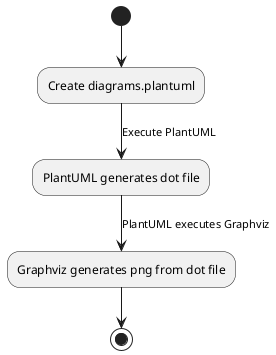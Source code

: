 @startuml
(*) --> "Create diagrams.plantuml"
-->[Execute PlantUML] "PlantUML generates dot file"
-->[PlantUML executes Graphviz] "Graphviz generates png from dot file"
--> (*)
@enduml
